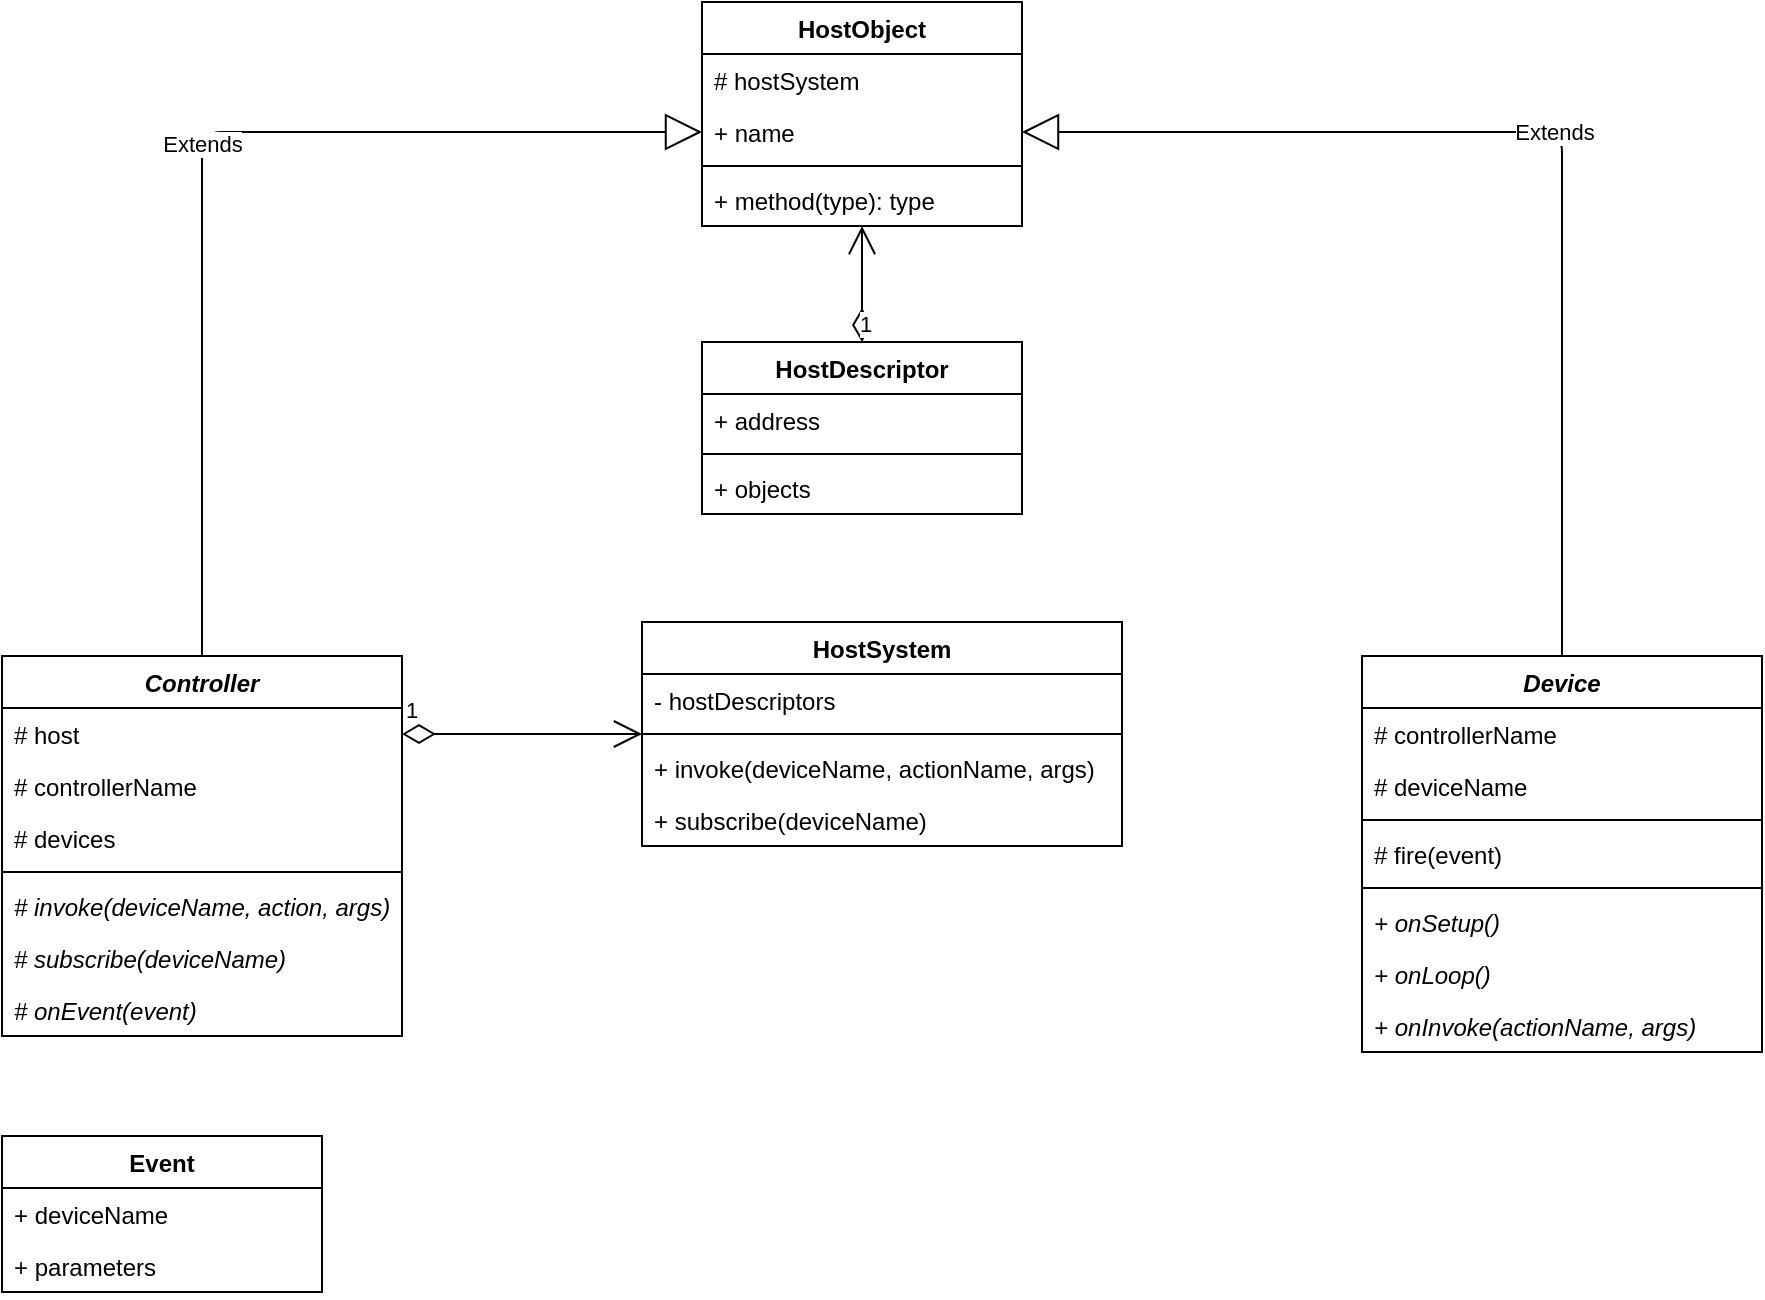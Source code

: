 <mxfile version="13.4.5" type="device"><diagram id="8hOQ8H-86-g3PlFGMEOZ" name="Page-1"><mxGraphModel dx="1776" dy="822" grid="1" gridSize="10" guides="1" tooltips="1" connect="1" arrows="1" fold="1" page="1" pageScale="1" pageWidth="1169" pageHeight="827" math="0" shadow="0"><root><mxCell id="0"/><mxCell id="1" parent="0"/><mxCell id="aXIlw5SzMBTNmKNgHgN9-30" value="1" style="endArrow=open;html=1;endSize=12;startArrow=diamondThin;startSize=14;startFill=0;edgeStyle=orthogonalEdgeStyle;align=left;verticalAlign=bottom;" edge="1" parent="1" source="aXIlw5SzMBTNmKNgHgN9-29" target="aXIlw5SzMBTNmKNgHgN9-21"><mxGeometry x="-1" y="3" relative="1" as="geometry"><mxPoint x="360" y="406" as="sourcePoint"/><mxPoint x="520" y="406" as="targetPoint"/></mxGeometry></mxCell><mxCell id="aXIlw5SzMBTNmKNgHgN9-40" value="Extends" style="endArrow=block;endSize=16;endFill=0;html=1;entryX=0;entryY=0.5;entryDx=0;entryDy=0;edgeStyle=orthogonalEdgeStyle;" edge="1" parent="1" source="aXIlw5SzMBTNmKNgHgN9-9" target="aXIlw5SzMBTNmKNgHgN9-37"><mxGeometry width="160" relative="1" as="geometry"><mxPoint x="260" y="170" as="sourcePoint"/><mxPoint x="420" y="170" as="targetPoint"/></mxGeometry></mxCell><mxCell id="aXIlw5SzMBTNmKNgHgN9-41" value="Extends" style="endArrow=block;endSize=16;endFill=0;html=1;entryX=1;entryY=0.5;entryDx=0;entryDy=0;edgeStyle=orthogonalEdgeStyle;" edge="1" parent="1" source="aXIlw5SzMBTNmKNgHgN9-1" target="aXIlw5SzMBTNmKNgHgN9-37"><mxGeometry width="160" relative="1" as="geometry"><mxPoint x="370" y="328.364" as="sourcePoint"/><mxPoint x="554.078" y="156" as="targetPoint"/></mxGeometry></mxCell><mxCell id="aXIlw5SzMBTNmKNgHgN9-9" value="Controller" style="swimlane;fontStyle=3;align=center;verticalAlign=top;childLayout=stackLayout;horizontal=1;startSize=26;horizontalStack=0;resizeParent=1;resizeParentMax=0;resizeLast=0;collapsible=1;marginBottom=0;" vertex="1" parent="1"><mxGeometry x="160" y="367" width="200" height="190" as="geometry"/></mxCell><mxCell id="aXIlw5SzMBTNmKNgHgN9-29" value="# host" style="text;strokeColor=none;fillColor=none;align=left;verticalAlign=top;spacingLeft=4;spacingRight=4;overflow=hidden;rotatable=0;points=[[0,0.5],[1,0.5]];portConstraint=eastwest;" vertex="1" parent="aXIlw5SzMBTNmKNgHgN9-9"><mxGeometry y="26" width="200" height="26" as="geometry"/></mxCell><mxCell id="aXIlw5SzMBTNmKNgHgN9-28" value="# controllerName" style="text;strokeColor=none;fillColor=none;align=left;verticalAlign=top;spacingLeft=4;spacingRight=4;overflow=hidden;rotatable=0;points=[[0,0.5],[1,0.5]];portConstraint=eastwest;" vertex="1" parent="aXIlw5SzMBTNmKNgHgN9-9"><mxGeometry y="52" width="200" height="26" as="geometry"/></mxCell><mxCell id="aXIlw5SzMBTNmKNgHgN9-10" value="# devices" style="text;strokeColor=none;fillColor=none;align=left;verticalAlign=top;spacingLeft=4;spacingRight=4;overflow=hidden;rotatable=0;points=[[0,0.5],[1,0.5]];portConstraint=eastwest;" vertex="1" parent="aXIlw5SzMBTNmKNgHgN9-9"><mxGeometry y="78" width="200" height="26" as="geometry"/></mxCell><mxCell id="aXIlw5SzMBTNmKNgHgN9-11" value="" style="line;strokeWidth=1;fillColor=none;align=left;verticalAlign=middle;spacingTop=-1;spacingLeft=3;spacingRight=3;rotatable=0;labelPosition=right;points=[];portConstraint=eastwest;" vertex="1" parent="aXIlw5SzMBTNmKNgHgN9-9"><mxGeometry y="104" width="200" height="8" as="geometry"/></mxCell><mxCell id="aXIlw5SzMBTNmKNgHgN9-12" value="# invoke(deviceName, action, args)" style="text;strokeColor=none;fillColor=none;align=left;verticalAlign=top;spacingLeft=4;spacingRight=4;overflow=hidden;rotatable=0;points=[[0,0.5],[1,0.5]];portConstraint=eastwest;fontStyle=2" vertex="1" parent="aXIlw5SzMBTNmKNgHgN9-9"><mxGeometry y="112" width="200" height="26" as="geometry"/></mxCell><mxCell id="aXIlw5SzMBTNmKNgHgN9-13" value="# subscribe(deviceName)" style="text;strokeColor=none;fillColor=none;align=left;verticalAlign=top;spacingLeft=4;spacingRight=4;overflow=hidden;rotatable=0;points=[[0,0.5],[1,0.5]];portConstraint=eastwest;fontStyle=2" vertex="1" parent="aXIlw5SzMBTNmKNgHgN9-9"><mxGeometry y="138" width="200" height="26" as="geometry"/></mxCell><mxCell id="aXIlw5SzMBTNmKNgHgN9-15" value="# onEvent(event)" style="text;strokeColor=none;fillColor=none;align=left;verticalAlign=top;spacingLeft=4;spacingRight=4;overflow=hidden;rotatable=0;points=[[0,0.5],[1,0.5]];portConstraint=eastwest;fontStyle=2" vertex="1" parent="aXIlw5SzMBTNmKNgHgN9-9"><mxGeometry y="164" width="200" height="26" as="geometry"/></mxCell><mxCell id="aXIlw5SzMBTNmKNgHgN9-16" value="Event" style="swimlane;fontStyle=1;align=center;verticalAlign=top;childLayout=stackLayout;horizontal=1;startSize=26;horizontalStack=0;resizeParent=1;resizeParentMax=0;resizeLast=0;collapsible=1;marginBottom=0;" vertex="1" parent="1"><mxGeometry x="160" y="607" width="160" height="78" as="geometry"/></mxCell><mxCell id="aXIlw5SzMBTNmKNgHgN9-17" value="+ deviceName" style="text;strokeColor=none;fillColor=none;align=left;verticalAlign=top;spacingLeft=4;spacingRight=4;overflow=hidden;rotatable=0;points=[[0,0.5],[1,0.5]];portConstraint=eastwest;" vertex="1" parent="aXIlw5SzMBTNmKNgHgN9-16"><mxGeometry y="26" width="160" height="26" as="geometry"/></mxCell><mxCell id="aXIlw5SzMBTNmKNgHgN9-20" value="+ parameters" style="text;strokeColor=none;fillColor=none;align=left;verticalAlign=top;spacingLeft=4;spacingRight=4;overflow=hidden;rotatable=0;points=[[0,0.5],[1,0.5]];portConstraint=eastwest;" vertex="1" parent="aXIlw5SzMBTNmKNgHgN9-16"><mxGeometry y="52" width="160" height="26" as="geometry"/></mxCell><mxCell id="aXIlw5SzMBTNmKNgHgN9-1" value="Device" style="swimlane;fontStyle=3;align=center;verticalAlign=top;childLayout=stackLayout;horizontal=1;startSize=26;horizontalStack=0;resizeParent=1;resizeParentMax=0;resizeLast=0;collapsible=1;marginBottom=0;" vertex="1" parent="1"><mxGeometry x="840" y="367" width="200" height="198" as="geometry"/></mxCell><mxCell id="aXIlw5SzMBTNmKNgHgN9-27" value="# controllerName" style="text;strokeColor=none;fillColor=none;align=left;verticalAlign=top;spacingLeft=4;spacingRight=4;overflow=hidden;rotatable=0;points=[[0,0.5],[1,0.5]];portConstraint=eastwest;" vertex="1" parent="aXIlw5SzMBTNmKNgHgN9-1"><mxGeometry y="26" width="200" height="26" as="geometry"/></mxCell><mxCell id="aXIlw5SzMBTNmKNgHgN9-2" value="# deviceName" style="text;strokeColor=none;fillColor=none;align=left;verticalAlign=top;spacingLeft=4;spacingRight=4;overflow=hidden;rotatable=0;points=[[0,0.5],[1,0.5]];portConstraint=eastwest;" vertex="1" parent="aXIlw5SzMBTNmKNgHgN9-1"><mxGeometry y="52" width="200" height="26" as="geometry"/></mxCell><mxCell id="aXIlw5SzMBTNmKNgHgN9-3" value="" style="line;strokeWidth=1;fillColor=none;align=left;verticalAlign=middle;spacingTop=-1;spacingLeft=3;spacingRight=3;rotatable=0;labelPosition=right;points=[];portConstraint=eastwest;" vertex="1" parent="aXIlw5SzMBTNmKNgHgN9-1"><mxGeometry y="78" width="200" height="8" as="geometry"/></mxCell><mxCell id="aXIlw5SzMBTNmKNgHgN9-25" value="# fire(event)" style="text;strokeColor=none;fillColor=none;align=left;verticalAlign=top;spacingLeft=4;spacingRight=4;overflow=hidden;rotatable=0;points=[[0,0.5],[1,0.5]];portConstraint=eastwest;fontStyle=0" vertex="1" parent="aXIlw5SzMBTNmKNgHgN9-1"><mxGeometry y="86" width="200" height="26" as="geometry"/></mxCell><mxCell id="aXIlw5SzMBTNmKNgHgN9-26" value="" style="line;strokeWidth=1;fillColor=none;align=left;verticalAlign=middle;spacingTop=-1;spacingLeft=3;spacingRight=3;rotatable=0;labelPosition=right;points=[];portConstraint=eastwest;" vertex="1" parent="aXIlw5SzMBTNmKNgHgN9-1"><mxGeometry y="112" width="200" height="8" as="geometry"/></mxCell><mxCell id="aXIlw5SzMBTNmKNgHgN9-7" value="+ onSetup()" style="text;strokeColor=none;fillColor=none;align=left;verticalAlign=top;spacingLeft=4;spacingRight=4;overflow=hidden;rotatable=0;points=[[0,0.5],[1,0.5]];portConstraint=eastwest;fontStyle=2" vertex="1" parent="aXIlw5SzMBTNmKNgHgN9-1"><mxGeometry y="120" width="200" height="26" as="geometry"/></mxCell><mxCell id="aXIlw5SzMBTNmKNgHgN9-6" value="+ onLoop()" style="text;strokeColor=none;fillColor=none;align=left;verticalAlign=top;spacingLeft=4;spacingRight=4;overflow=hidden;rotatable=0;points=[[0,0.5],[1,0.5]];portConstraint=eastwest;fontStyle=2" vertex="1" parent="aXIlw5SzMBTNmKNgHgN9-1"><mxGeometry y="146" width="200" height="26" as="geometry"/></mxCell><mxCell id="aXIlw5SzMBTNmKNgHgN9-4" value="+ onInvoke(actionName, args)" style="text;strokeColor=none;fillColor=none;align=left;verticalAlign=top;spacingLeft=4;spacingRight=4;overflow=hidden;rotatable=0;points=[[0,0.5],[1,0.5]];portConstraint=eastwest;fontStyle=2" vertex="1" parent="aXIlw5SzMBTNmKNgHgN9-1"><mxGeometry y="172" width="200" height="26" as="geometry"/></mxCell><mxCell id="aXIlw5SzMBTNmKNgHgN9-21" value="HostSystem" style="swimlane;fontStyle=1;align=center;verticalAlign=top;childLayout=stackLayout;horizontal=1;startSize=26;horizontalStack=0;resizeParent=1;resizeParentMax=0;resizeLast=0;collapsible=1;marginBottom=0;" vertex="1" parent="1"><mxGeometry x="480" y="350" width="240" height="112" as="geometry"/></mxCell><mxCell id="aXIlw5SzMBTNmKNgHgN9-22" value="- hostDescriptors" style="text;strokeColor=none;fillColor=none;align=left;verticalAlign=top;spacingLeft=4;spacingRight=4;overflow=hidden;rotatable=0;points=[[0,0.5],[1,0.5]];portConstraint=eastwest;" vertex="1" parent="aXIlw5SzMBTNmKNgHgN9-21"><mxGeometry y="26" width="240" height="26" as="geometry"/></mxCell><mxCell id="aXIlw5SzMBTNmKNgHgN9-23" value="" style="line;strokeWidth=1;fillColor=none;align=left;verticalAlign=middle;spacingTop=-1;spacingLeft=3;spacingRight=3;rotatable=0;labelPosition=right;points=[];portConstraint=eastwest;" vertex="1" parent="aXIlw5SzMBTNmKNgHgN9-21"><mxGeometry y="52" width="240" height="8" as="geometry"/></mxCell><mxCell id="aXIlw5SzMBTNmKNgHgN9-24" value="+ invoke(deviceName, actionName, args)" style="text;strokeColor=none;fillColor=none;align=left;verticalAlign=top;spacingLeft=4;spacingRight=4;overflow=hidden;rotatable=0;points=[[0,0.5],[1,0.5]];portConstraint=eastwest;" vertex="1" parent="aXIlw5SzMBTNmKNgHgN9-21"><mxGeometry y="60" width="240" height="26" as="geometry"/></mxCell><mxCell id="aXIlw5SzMBTNmKNgHgN9-31" value="+ subscribe(deviceName)" style="text;strokeColor=none;fillColor=none;align=left;verticalAlign=top;spacingLeft=4;spacingRight=4;overflow=hidden;rotatable=0;points=[[0,0.5],[1,0.5]];portConstraint=eastwest;" vertex="1" parent="aXIlw5SzMBTNmKNgHgN9-21"><mxGeometry y="86" width="240" height="26" as="geometry"/></mxCell><mxCell id="aXIlw5SzMBTNmKNgHgN9-42" value="1" style="endArrow=open;html=1;endSize=12;startArrow=diamondThin;startSize=14;startFill=0;edgeStyle=orthogonalEdgeStyle;align=left;verticalAlign=bottom;" edge="1" parent="1" source="aXIlw5SzMBTNmKNgHgN9-32" target="aXIlw5SzMBTNmKNgHgN9-36"><mxGeometry x="-1" y="3" relative="1" as="geometry"><mxPoint x="600" y="50" as="sourcePoint"/><mxPoint x="600" y="50" as="targetPoint"/></mxGeometry></mxCell><mxCell id="aXIlw5SzMBTNmKNgHgN9-32" value="HostDescriptor" style="swimlane;fontStyle=1;align=center;verticalAlign=top;childLayout=stackLayout;horizontal=1;startSize=26;horizontalStack=0;resizeParent=1;resizeParentMax=0;resizeLast=0;collapsible=1;marginBottom=0;" vertex="1" parent="1"><mxGeometry x="510" y="210" width="160" height="86" as="geometry"/></mxCell><mxCell id="aXIlw5SzMBTNmKNgHgN9-33" value="+ address" style="text;strokeColor=none;fillColor=none;align=left;verticalAlign=top;spacingLeft=4;spacingRight=4;overflow=hidden;rotatable=0;points=[[0,0.5],[1,0.5]];portConstraint=eastwest;" vertex="1" parent="aXIlw5SzMBTNmKNgHgN9-32"><mxGeometry y="26" width="160" height="26" as="geometry"/></mxCell><mxCell id="aXIlw5SzMBTNmKNgHgN9-34" value="" style="line;strokeWidth=1;fillColor=none;align=left;verticalAlign=middle;spacingTop=-1;spacingLeft=3;spacingRight=3;rotatable=0;labelPosition=right;points=[];portConstraint=eastwest;" vertex="1" parent="aXIlw5SzMBTNmKNgHgN9-32"><mxGeometry y="52" width="160" height="8" as="geometry"/></mxCell><mxCell id="aXIlw5SzMBTNmKNgHgN9-35" value="+ objects" style="text;strokeColor=none;fillColor=none;align=left;verticalAlign=top;spacingLeft=4;spacingRight=4;overflow=hidden;rotatable=0;points=[[0,0.5],[1,0.5]];portConstraint=eastwest;" vertex="1" parent="aXIlw5SzMBTNmKNgHgN9-32"><mxGeometry y="60" width="160" height="26" as="geometry"/></mxCell><mxCell id="aXIlw5SzMBTNmKNgHgN9-36" value="HostObject" style="swimlane;fontStyle=1;align=center;verticalAlign=top;childLayout=stackLayout;horizontal=1;startSize=26;horizontalStack=0;resizeParent=1;resizeParentMax=0;resizeLast=0;collapsible=1;marginBottom=0;" vertex="1" parent="1"><mxGeometry x="510" y="40" width="160" height="112" as="geometry"/></mxCell><mxCell id="aXIlw5SzMBTNmKNgHgN9-84" value="# hostSystem" style="text;strokeColor=none;fillColor=none;align=left;verticalAlign=top;spacingLeft=4;spacingRight=4;overflow=hidden;rotatable=0;points=[[0,0.5],[1,0.5]];portConstraint=eastwest;" vertex="1" parent="aXIlw5SzMBTNmKNgHgN9-36"><mxGeometry y="26" width="160" height="26" as="geometry"/></mxCell><mxCell id="aXIlw5SzMBTNmKNgHgN9-37" value="+ name" style="text;strokeColor=none;fillColor=none;align=left;verticalAlign=top;spacingLeft=4;spacingRight=4;overflow=hidden;rotatable=0;points=[[0,0.5],[1,0.5]];portConstraint=eastwest;" vertex="1" parent="aXIlw5SzMBTNmKNgHgN9-36"><mxGeometry y="52" width="160" height="26" as="geometry"/></mxCell><mxCell id="aXIlw5SzMBTNmKNgHgN9-38" value="" style="line;strokeWidth=1;fillColor=none;align=left;verticalAlign=middle;spacingTop=-1;spacingLeft=3;spacingRight=3;rotatable=0;labelPosition=right;points=[];portConstraint=eastwest;" vertex="1" parent="aXIlw5SzMBTNmKNgHgN9-36"><mxGeometry y="78" width="160" height="8" as="geometry"/></mxCell><mxCell id="aXIlw5SzMBTNmKNgHgN9-39" value="+ method(type): type" style="text;strokeColor=none;fillColor=none;align=left;verticalAlign=top;spacingLeft=4;spacingRight=4;overflow=hidden;rotatable=0;points=[[0,0.5],[1,0.5]];portConstraint=eastwest;" vertex="1" parent="aXIlw5SzMBTNmKNgHgN9-36"><mxGeometry y="86" width="160" height="26" as="geometry"/></mxCell></root></mxGraphModel></diagram></mxfile>